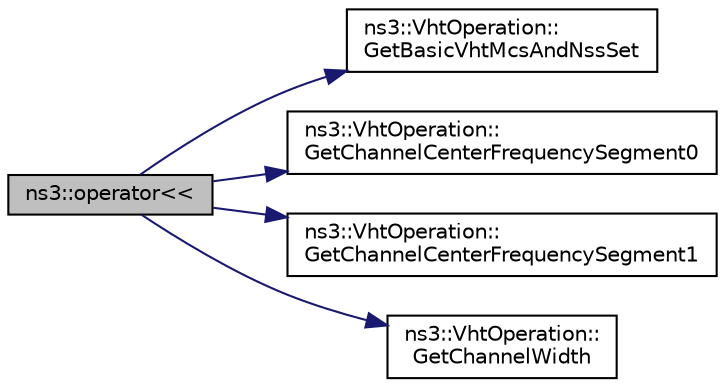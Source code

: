 digraph "ns3::operator&lt;&lt;"
{
 // LATEX_PDF_SIZE
  edge [fontname="Helvetica",fontsize="10",labelfontname="Helvetica",labelfontsize="10"];
  node [fontname="Helvetica",fontsize="10",shape=record];
  rankdir="LR";
  Node1 [label="ns3::operator\<\<",height=0.2,width=0.4,color="black", fillcolor="grey75", style="filled", fontcolor="black",tooltip="output stream output operator"];
  Node1 -> Node2 [color="midnightblue",fontsize="10",style="solid",fontname="Helvetica"];
  Node2 [label="ns3::VhtOperation::\lGetBasicVhtMcsAndNssSet",height=0.2,width=0.4,color="black", fillcolor="white", style="filled",URL="$classns3_1_1_vht_operation.html#a4eb9e54964baf9731e75b5e6b31ece89",tooltip="Return the Basic VHT-MCS And Nss field in the VHT Operation information element."];
  Node1 -> Node3 [color="midnightblue",fontsize="10",style="solid",fontname="Helvetica"];
  Node3 [label="ns3::VhtOperation::\lGetChannelCenterFrequencySegment0",height=0.2,width=0.4,color="black", fillcolor="white", style="filled",URL="$classns3_1_1_vht_operation.html#a4fb3aa2c3a4e3ef71f8bc72473eadeb5",tooltip="Return the Channel Center Frequency Segment 0 field in the VHT Operation information element."];
  Node1 -> Node4 [color="midnightblue",fontsize="10",style="solid",fontname="Helvetica"];
  Node4 [label="ns3::VhtOperation::\lGetChannelCenterFrequencySegment1",height=0.2,width=0.4,color="black", fillcolor="white", style="filled",URL="$classns3_1_1_vht_operation.html#ae3bada3cfa3d93f11ba75dea466114ae",tooltip="Return the Channel Center Frequency Segment 1 field in the VHT Operation information element."];
  Node1 -> Node5 [color="midnightblue",fontsize="10",style="solid",fontname="Helvetica"];
  Node5 [label="ns3::VhtOperation::\lGetChannelWidth",height=0.2,width=0.4,color="black", fillcolor="white", style="filled",URL="$classns3_1_1_vht_operation.html#a79c960d8c5146b81b171bca94a286882",tooltip="Return the Channel Width field in the VHT Operation information element."];
}
